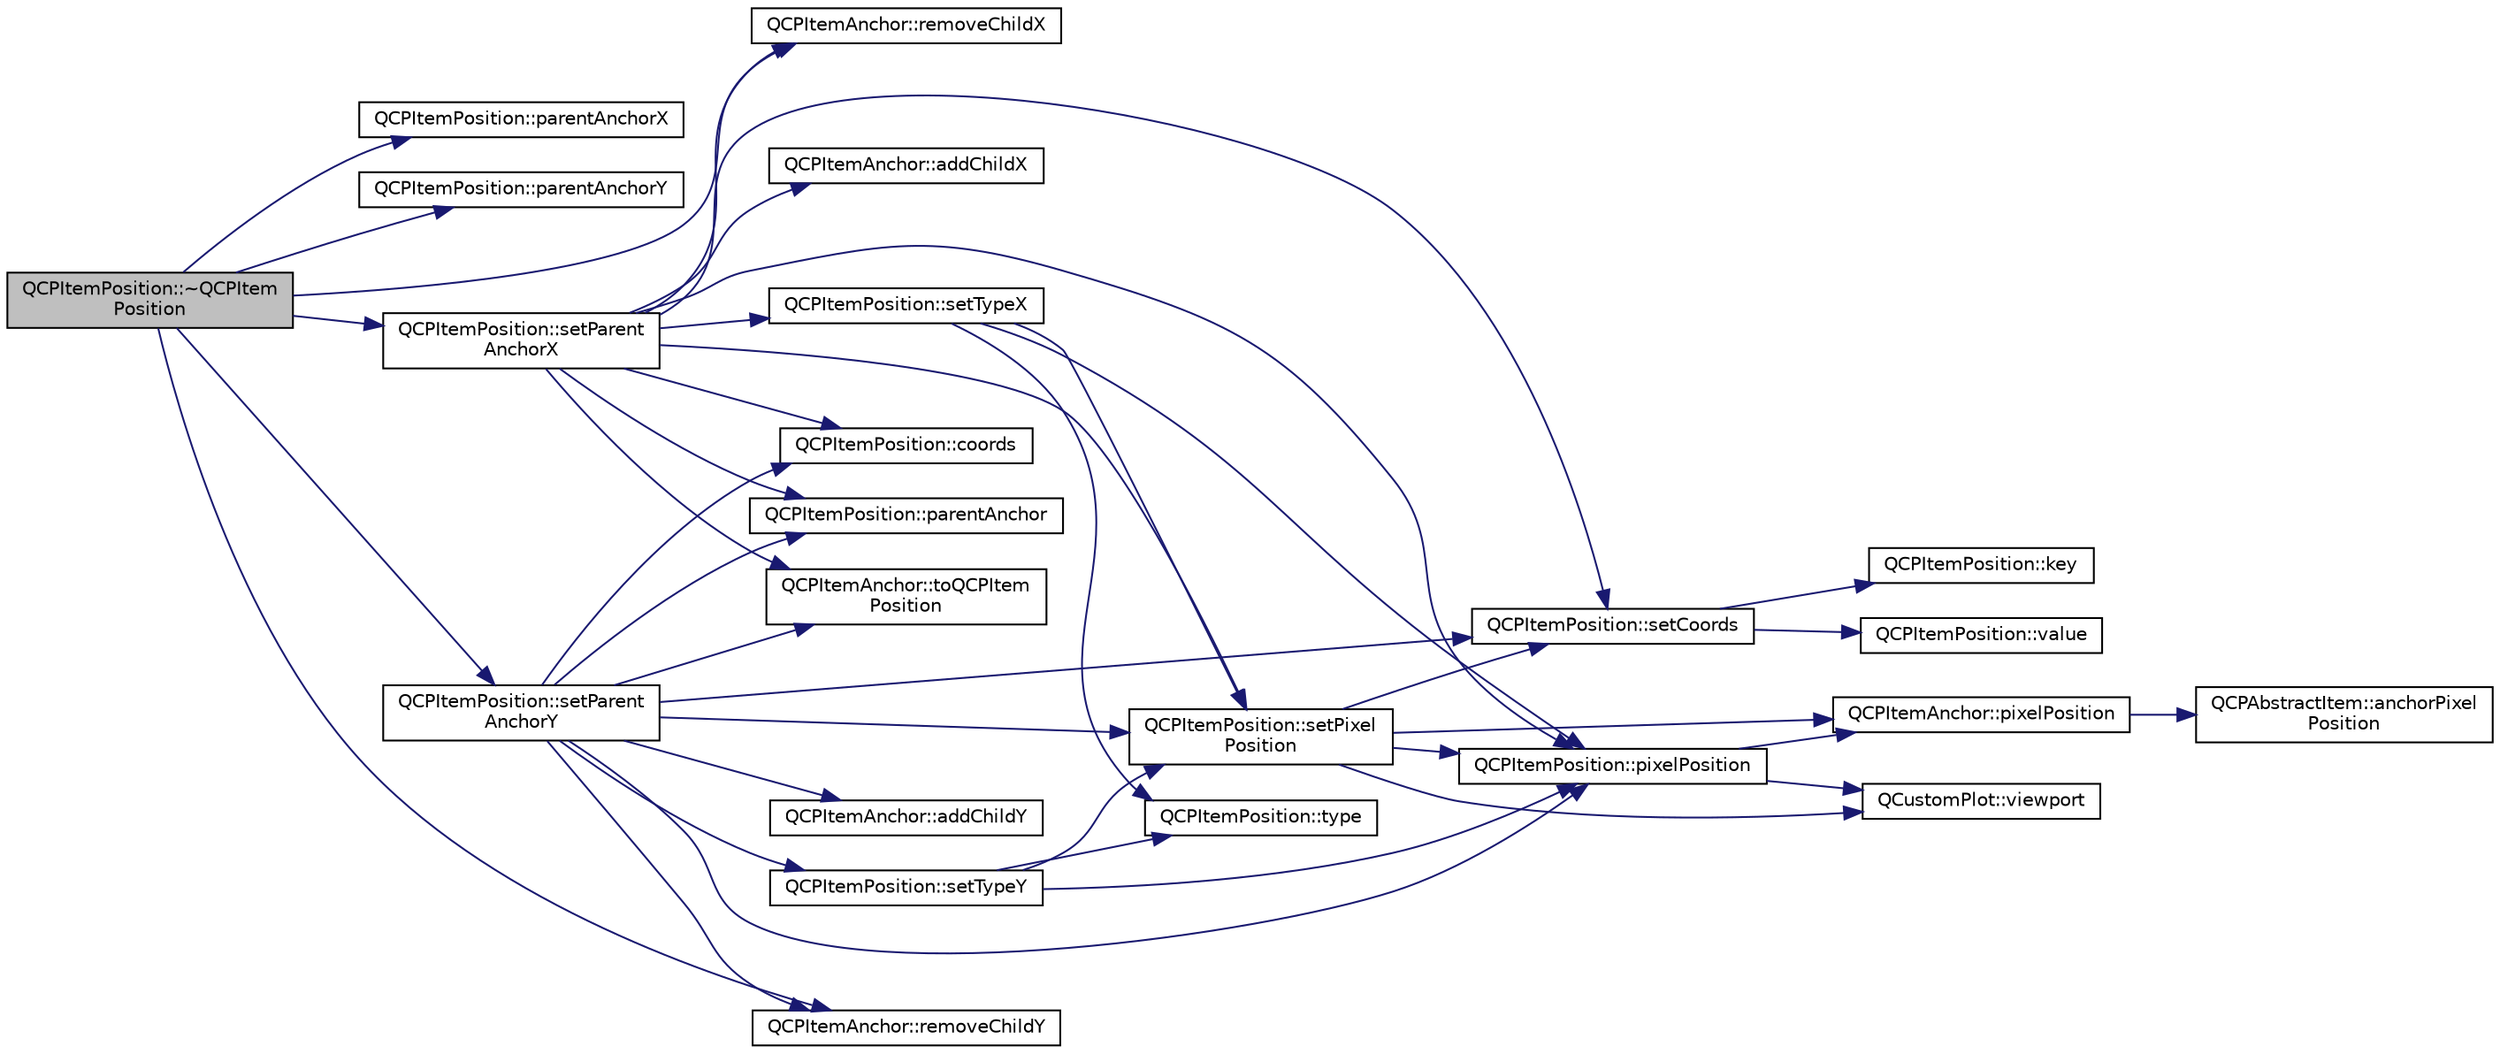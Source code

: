 digraph "QCPItemPosition::~QCPItemPosition"
{
 // LATEX_PDF_SIZE
  edge [fontname="Helvetica",fontsize="10",labelfontname="Helvetica",labelfontsize="10"];
  node [fontname="Helvetica",fontsize="10",shape=record];
  rankdir="LR";
  Node1 [label="QCPItemPosition::~QCPItem\lPosition",height=0.2,width=0.4,color="black", fillcolor="grey75", style="filled", fontcolor="black",tooltip=" "];
  Node1 -> Node2 [color="midnightblue",fontsize="10",style="solid",fontname="Helvetica"];
  Node2 [label="QCPItemPosition::parentAnchorX",height=0.2,width=0.4,color="black", fillcolor="white", style="filled",URL="$classQCPItemPosition.html#a605cb8b2cf6044d3d03cb1a894faf98a",tooltip=" "];
  Node1 -> Node3 [color="midnightblue",fontsize="10",style="solid",fontname="Helvetica"];
  Node3 [label="QCPItemPosition::parentAnchorY",height=0.2,width=0.4,color="black", fillcolor="white", style="filled",URL="$classQCPItemPosition.html#aa40afec791a4339b09572922ca425ec2",tooltip=" "];
  Node1 -> Node4 [color="midnightblue",fontsize="10",style="solid",fontname="Helvetica"];
  Node4 [label="QCPItemAnchor::removeChildX",height=0.2,width=0.4,color="black", fillcolor="white", style="filled",URL="$classQCPItemAnchor.html#a230b1d494cda63458e289bbe1b642599",tooltip=" "];
  Node1 -> Node5 [color="midnightblue",fontsize="10",style="solid",fontname="Helvetica"];
  Node5 [label="QCPItemAnchor::removeChildY",height=0.2,width=0.4,color="black", fillcolor="white", style="filled",URL="$classQCPItemAnchor.html#aa2394911d8fff3bd958b9f4f1994b64d",tooltip=" "];
  Node1 -> Node6 [color="midnightblue",fontsize="10",style="solid",fontname="Helvetica"];
  Node6 [label="QCPItemPosition::setParent\lAnchorX",height=0.2,width=0.4,color="black", fillcolor="white", style="filled",URL="$classQCPItemPosition.html#add71461a973927c74e42179480916d9c",tooltip=" "];
  Node6 -> Node7 [color="midnightblue",fontsize="10",style="solid",fontname="Helvetica"];
  Node7 [label="QCPItemAnchor::addChildX",height=0.2,width=0.4,color="black", fillcolor="white", style="filled",URL="$classQCPItemAnchor.html#aef15daa640debfb11b0aeaa2116c6fbc",tooltip=" "];
  Node6 -> Node8 [color="midnightblue",fontsize="10",style="solid",fontname="Helvetica"];
  Node8 [label="QCPItemPosition::coords",height=0.2,width=0.4,color="black", fillcolor="white", style="filled",URL="$classQCPItemPosition.html#aa4ecf5b04c67049c05d37619e090820b",tooltip=" "];
  Node6 -> Node9 [color="midnightblue",fontsize="10",style="solid",fontname="Helvetica"];
  Node9 [label="QCPItemPosition::parentAnchor",height=0.2,width=0.4,color="black", fillcolor="white", style="filled",URL="$classQCPItemPosition.html#a0a87f9dce1af6cc9b510785991bcf1c6",tooltip=" "];
  Node6 -> Node10 [color="midnightblue",fontsize="10",style="solid",fontname="Helvetica"];
  Node10 [label="QCPItemPosition::pixelPosition",height=0.2,width=0.4,color="black", fillcolor="white", style="filled",URL="$classQCPItemPosition.html#a8be9a4787635433edecc75164beb748d",tooltip=" "];
  Node10 -> Node11 [color="midnightblue",fontsize="10",style="solid",fontname="Helvetica"];
  Node11 [label="QCPItemAnchor::pixelPosition",height=0.2,width=0.4,color="black", fillcolor="white", style="filled",URL="$classQCPItemAnchor.html#a06dcfb7220d26eee93eef56ae66582cb",tooltip=" "];
  Node11 -> Node12 [color="midnightblue",fontsize="10",style="solid",fontname="Helvetica"];
  Node12 [label="QCPAbstractItem::anchorPixel\lPosition",height=0.2,width=0.4,color="black", fillcolor="white", style="filled",URL="$classQCPAbstractItem.html#ada5bad4e1196c4fc0d0d12328e24b8f2",tooltip=" "];
  Node10 -> Node13 [color="midnightblue",fontsize="10",style="solid",fontname="Helvetica"];
  Node13 [label="QCustomPlot::viewport",height=0.2,width=0.4,color="black", fillcolor="white", style="filled",URL="$classQCustomPlot.html#a19842409b18f556b256d05e97fffc670",tooltip=" "];
  Node6 -> Node4 [color="midnightblue",fontsize="10",style="solid",fontname="Helvetica"];
  Node6 -> Node14 [color="midnightblue",fontsize="10",style="solid",fontname="Helvetica"];
  Node14 [label="QCPItemPosition::setCoords",height=0.2,width=0.4,color="black", fillcolor="white", style="filled",URL="$classQCPItemPosition.html#aa988ba4e87ab684c9021017dcaba945f",tooltip=" "];
  Node14 -> Node15 [color="midnightblue",fontsize="10",style="solid",fontname="Helvetica"];
  Node15 [label="QCPItemPosition::key",height=0.2,width=0.4,color="black", fillcolor="white", style="filled",URL="$classQCPItemPosition.html#a6fc519f1b73722a8d0cff7d4d647407e",tooltip=" "];
  Node14 -> Node16 [color="midnightblue",fontsize="10",style="solid",fontname="Helvetica"];
  Node16 [label="QCPItemPosition::value",height=0.2,width=0.4,color="black", fillcolor="white", style="filled",URL="$classQCPItemPosition.html#acfcf86f840a7366a4299bff593d5d636",tooltip=" "];
  Node6 -> Node17 [color="midnightblue",fontsize="10",style="solid",fontname="Helvetica"];
  Node17 [label="QCPItemPosition::setPixel\lPosition",height=0.2,width=0.4,color="black", fillcolor="white", style="filled",URL="$classQCPItemPosition.html#a8d4f858f2089973967cf9cb81970ef0a",tooltip=" "];
  Node17 -> Node11 [color="midnightblue",fontsize="10",style="solid",fontname="Helvetica"];
  Node17 -> Node10 [color="midnightblue",fontsize="10",style="solid",fontname="Helvetica"];
  Node17 -> Node14 [color="midnightblue",fontsize="10",style="solid",fontname="Helvetica"];
  Node17 -> Node13 [color="midnightblue",fontsize="10",style="solid",fontname="Helvetica"];
  Node6 -> Node18 [color="midnightblue",fontsize="10",style="solid",fontname="Helvetica"];
  Node18 [label="QCPItemPosition::setTypeX",height=0.2,width=0.4,color="black", fillcolor="white", style="filled",URL="$classQCPItemPosition.html#a2113b2351d6d00457fb3559a4e20c3ea",tooltip=" "];
  Node18 -> Node10 [color="midnightblue",fontsize="10",style="solid",fontname="Helvetica"];
  Node18 -> Node17 [color="midnightblue",fontsize="10",style="solid",fontname="Helvetica"];
  Node18 -> Node19 [color="midnightblue",fontsize="10",style="solid",fontname="Helvetica"];
  Node19 [label="QCPItemPosition::type",height=0.2,width=0.4,color="black", fillcolor="white", style="filled",URL="$classQCPItemPosition.html#abfd74d86bd799306ce0295ffe433bdfc",tooltip=" "];
  Node6 -> Node20 [color="midnightblue",fontsize="10",style="solid",fontname="Helvetica"];
  Node20 [label="QCPItemAnchor::toQCPItem\lPosition",height=0.2,width=0.4,color="black", fillcolor="white", style="filled",URL="$classQCPItemAnchor.html#ac54b20120669950255a63587193dbb86",tooltip=" "];
  Node1 -> Node21 [color="midnightblue",fontsize="10",style="solid",fontname="Helvetica"];
  Node21 [label="QCPItemPosition::setParent\lAnchorY",height=0.2,width=0.4,color="black", fillcolor="white", style="filled",URL="$classQCPItemPosition.html#add5ec1db9d19cec58a3b5c9e0a0c3f9d",tooltip=" "];
  Node21 -> Node22 [color="midnightblue",fontsize="10",style="solid",fontname="Helvetica"];
  Node22 [label="QCPItemAnchor::addChildY",height=0.2,width=0.4,color="black", fillcolor="white", style="filled",URL="$classQCPItemAnchor.html#af05dc56f24536f0c7a9a0f57b58cea67",tooltip=" "];
  Node21 -> Node8 [color="midnightblue",fontsize="10",style="solid",fontname="Helvetica"];
  Node21 -> Node9 [color="midnightblue",fontsize="10",style="solid",fontname="Helvetica"];
  Node21 -> Node10 [color="midnightblue",fontsize="10",style="solid",fontname="Helvetica"];
  Node21 -> Node5 [color="midnightblue",fontsize="10",style="solid",fontname="Helvetica"];
  Node21 -> Node14 [color="midnightblue",fontsize="10",style="solid",fontname="Helvetica"];
  Node21 -> Node17 [color="midnightblue",fontsize="10",style="solid",fontname="Helvetica"];
  Node21 -> Node23 [color="midnightblue",fontsize="10",style="solid",fontname="Helvetica"];
  Node23 [label="QCPItemPosition::setTypeY",height=0.2,width=0.4,color="black", fillcolor="white", style="filled",URL="$classQCPItemPosition.html#ac2a454aa5a54c1615c50686601ec4510",tooltip=" "];
  Node23 -> Node10 [color="midnightblue",fontsize="10",style="solid",fontname="Helvetica"];
  Node23 -> Node17 [color="midnightblue",fontsize="10",style="solid",fontname="Helvetica"];
  Node23 -> Node19 [color="midnightblue",fontsize="10",style="solid",fontname="Helvetica"];
  Node21 -> Node20 [color="midnightblue",fontsize="10",style="solid",fontname="Helvetica"];
}
